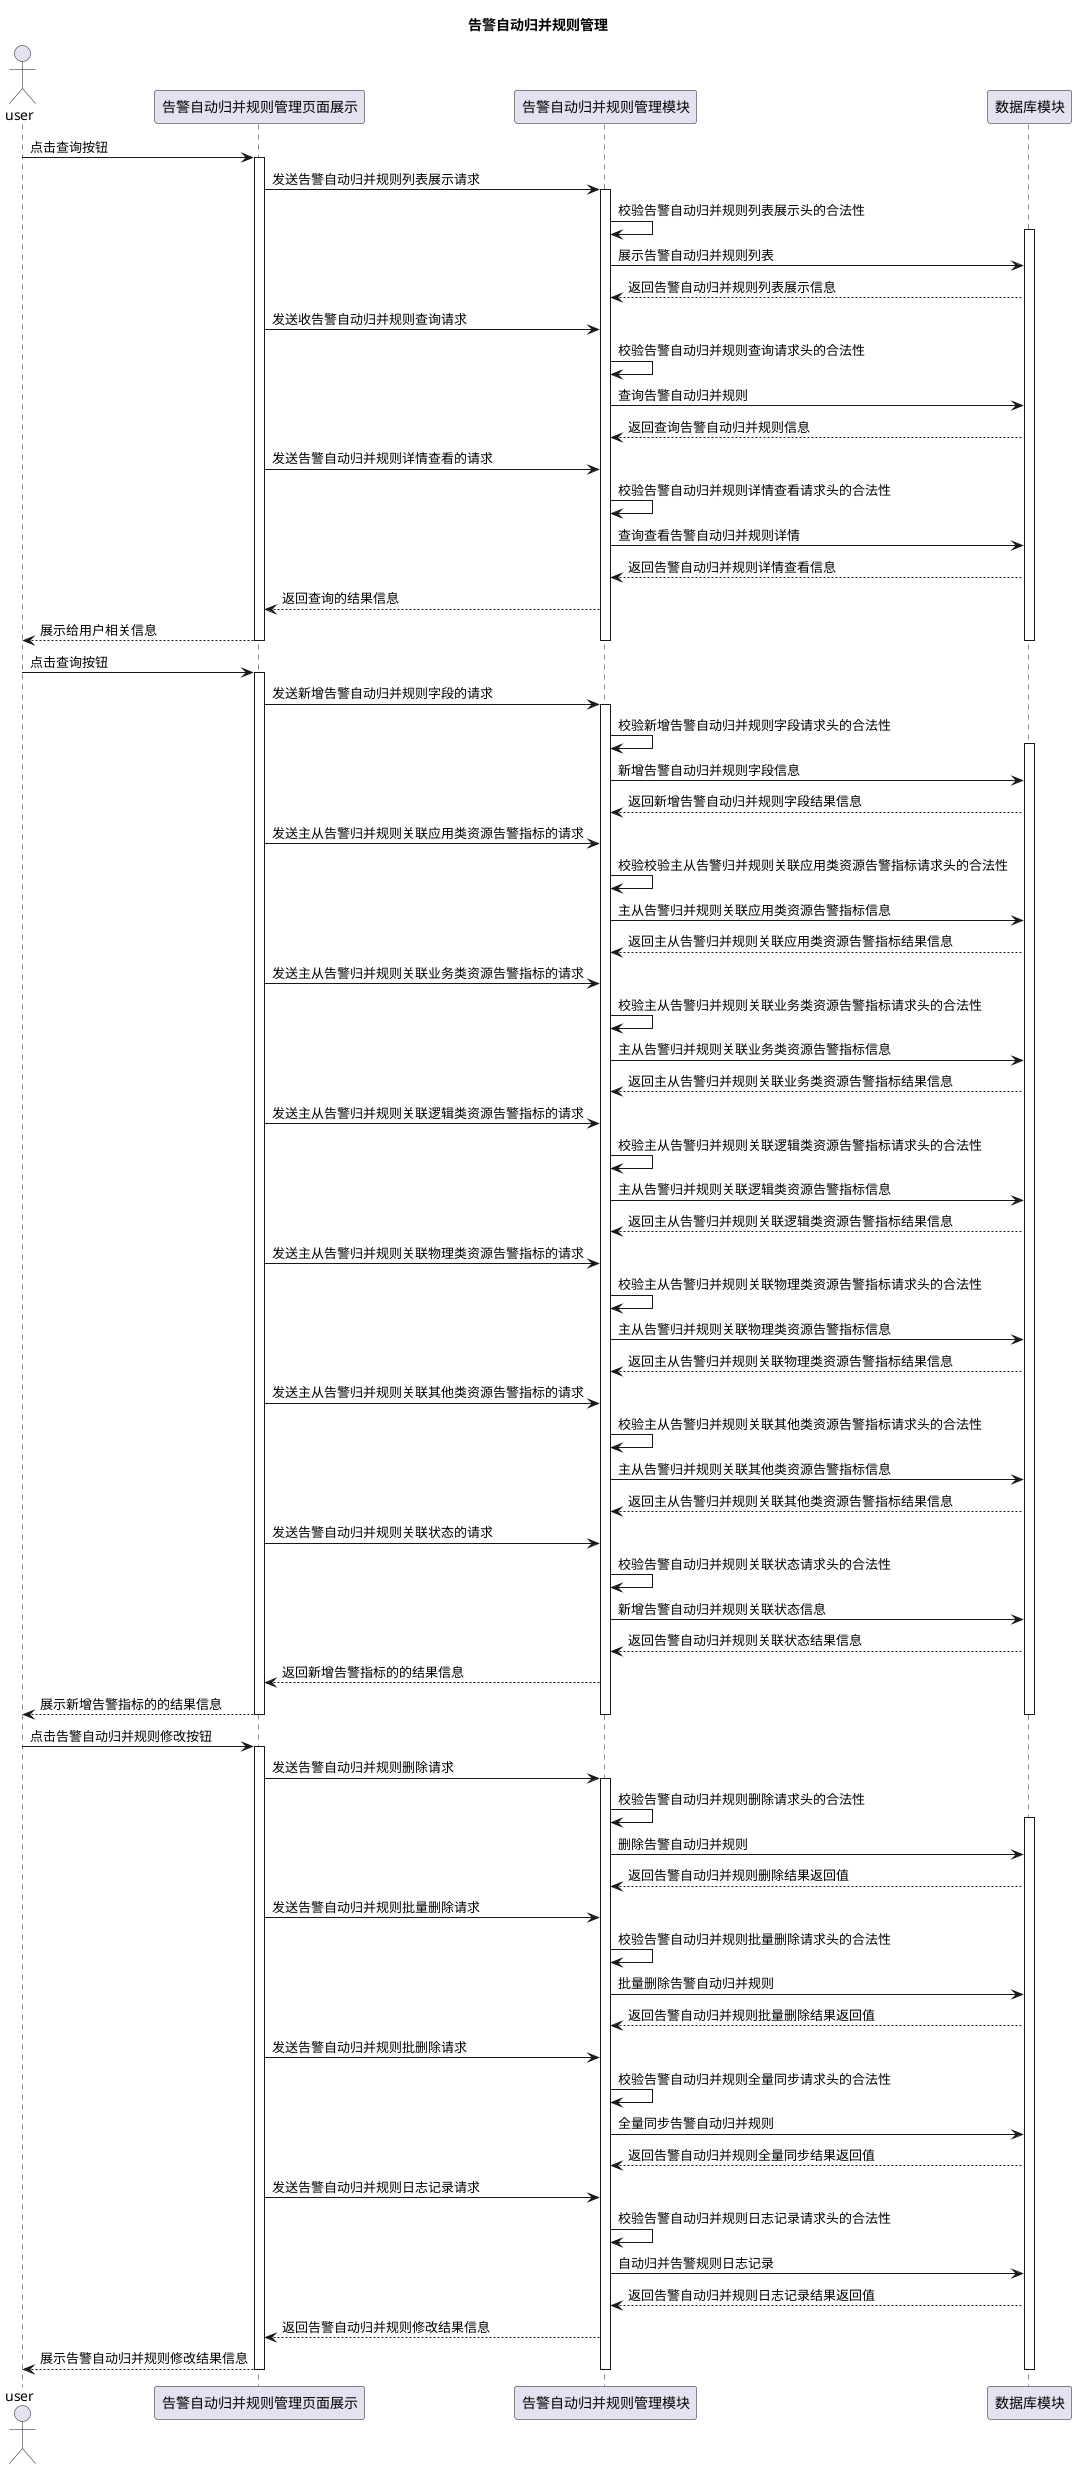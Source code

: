 @startuml
title 告警自动归并规则管理



actor user
participant "告警自动归并规则管理页面展示" as A
participant "告警自动归并规则管理模块" as B
participant "数据库模块" as C

user  -> A:点击查询按钮
activate A
A   -> B:发送告警自动归并规则列表展示请求
activate B
B   -> B:校验告警自动归并规则列表展示头的合法性
activate C
B   -> C:展示告警自动归并规则列表
C --> B:返回告警自动归并规则列表展示信息

A   -> B:发送收告警自动归并规则查询请求
B   -> B:校验告警自动归并规则查询请求头的合法性
B   -> C:查询告警自动归并规则
C --> B:返回查询告警自动归并规则信息

A   -> B:发送告警自动归并规则详情查看的请求
B   -> B:校验告警自动归并规则详情查看请求头的合法性
B   -> C:查询查看告警自动归并规则详情
C --> B:返回告警自动归并规则详情查看信息
B   --> A:返回查询的结果信息
A   --> user:展示给用户相关信息
deactivate A
deactivate B
deactivate C


user  -> A:点击查询按钮
activate A
A   -> B:发送新增告警自动归并规则字段的请求
activate B
B   -> B:校验新增告警自动归并规则字段请求头的合法性
activate C
B   -> C:新增告警自动归并规则字段信息
C --> B:返回新增告警自动归并规则字段结果信息

A   -> B:发送主从告警归并规则关联应用类资源告警指标的请求
B   -> B:校验校验主从告警归并规则关联应用类资源告警指标请求头的合法性
B   -> C:主从告警归并规则关联应用类资源告警指标信息
C --> B:返回主从告警归并规则关联应用类资源告警指标结果信息

A   -> B:发送主从告警归并规则关联业务类资源告警指标的请求
B   -> B:校验主从告警归并规则关联业务类资源告警指标请求头的合法性
B   -> C:主从告警归并规则关联业务类资源告警指标信息
C --> B:返回主从告警归并规则关联业务类资源告警指标结果信息

A   -> B:发送主从告警归并规则关联逻辑类资源告警指标的请求
B   -> B:校验主从告警归并规则关联逻辑类资源告警指标请求头的合法性
B   -> C:主从告警归并规则关联逻辑类资源告警指标信息
C --> B:返回主从告警归并规则关联逻辑类资源告警指标结果信息

A   -> B:发送主从告警归并规则关联物理类资源告警指标的请求
B   -> B:校验主从告警归并规则关联物理类资源告警指标请求头的合法性
B   -> C:主从告警归并规则关联物理类资源告警指标信息
C --> B:返回主从告警归并规则关联物理类资源告警指标结果信息

A   -> B:发送主从告警归并规则关联其他类资源告警指标的请求
B   -> B:校验主从告警归并规则关联其他类资源告警指标请求头的合法性
B   -> C:主从告警归并规则关联其他类资源告警指标信息
C --> B:返回主从告警归并规则关联其他类资源告警指标结果信息

A   -> B:发送告警自动归并规则关联状态的请求
B   -> B:校验告警自动归并规则关联状态请求头的合法性
B   -> C:新增告警自动归并规则关联状态信息
C --> B:返回告警自动归并规则关联状态结果信息

B   --> A:返回新增告警指标的的结果信息
A   --> user:展示新增告警指标的的结果信息
deactivate A
deactivate B
deactivate C

user  -> A:点击告警自动归并规则修改按钮
activate A
A   -> B:发送告警自动归并规则删除请求
activate B
B   -> B:校验告警自动归并规则删除请求头的合法性
activate C
B   -> C:删除告警自动归并规则
C --> B:返回告警自动归并规则删除结果返回值

A   -> B:发送告警自动归并规则批量删除请求
B   -> B:校验告警自动归并规则批量删除请求头的合法性
B   -> C:批量删除告警自动归并规则
C --> B:返回告警自动归并规则批量删除结果返回值

A   -> B:发送告警自动归并规则批删除请求
B   -> B:校验告警自动归并规则全量同步请求头的合法性
B   -> C:全量同步告警自动归并规则
C --> B:返回告警自动归并规则全量同步结果返回值

A   -> B:发送告警自动归并规则日志记录请求
B   -> B:校验告警自动归并规则日志记录请求头的合法性
B   -> C:自动归并告警规则日志记录
C --> B:返回告警自动归并规则日志记录结果返回值

B   --> A:返回告警自动归并规则修改结果信息
A   --> user:展示告警自动归并规则修改结果信息
deactivate A
deactivate B
deactivate C


@enduml